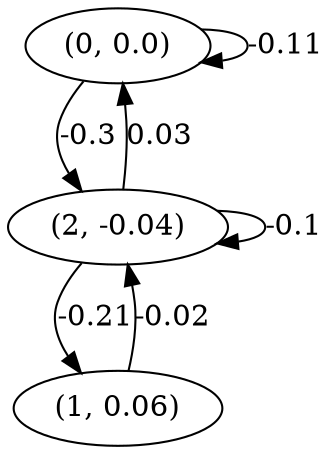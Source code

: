 digraph {
    0 [ label = "(0, 0.0)" ]
    1 [ label = "(1, 0.06)" ]
    2 [ label = "(2, -0.04)" ]
    0 -> 0 [ label = "-0.11" ]
    2 -> 2 [ label = "-0.1" ]
    2 -> 0 [ label = "0.03" ]
    2 -> 1 [ label = "-0.21" ]
    0 -> 2 [ label = "-0.3" ]
    1 -> 2 [ label = "-0.02" ]
}

